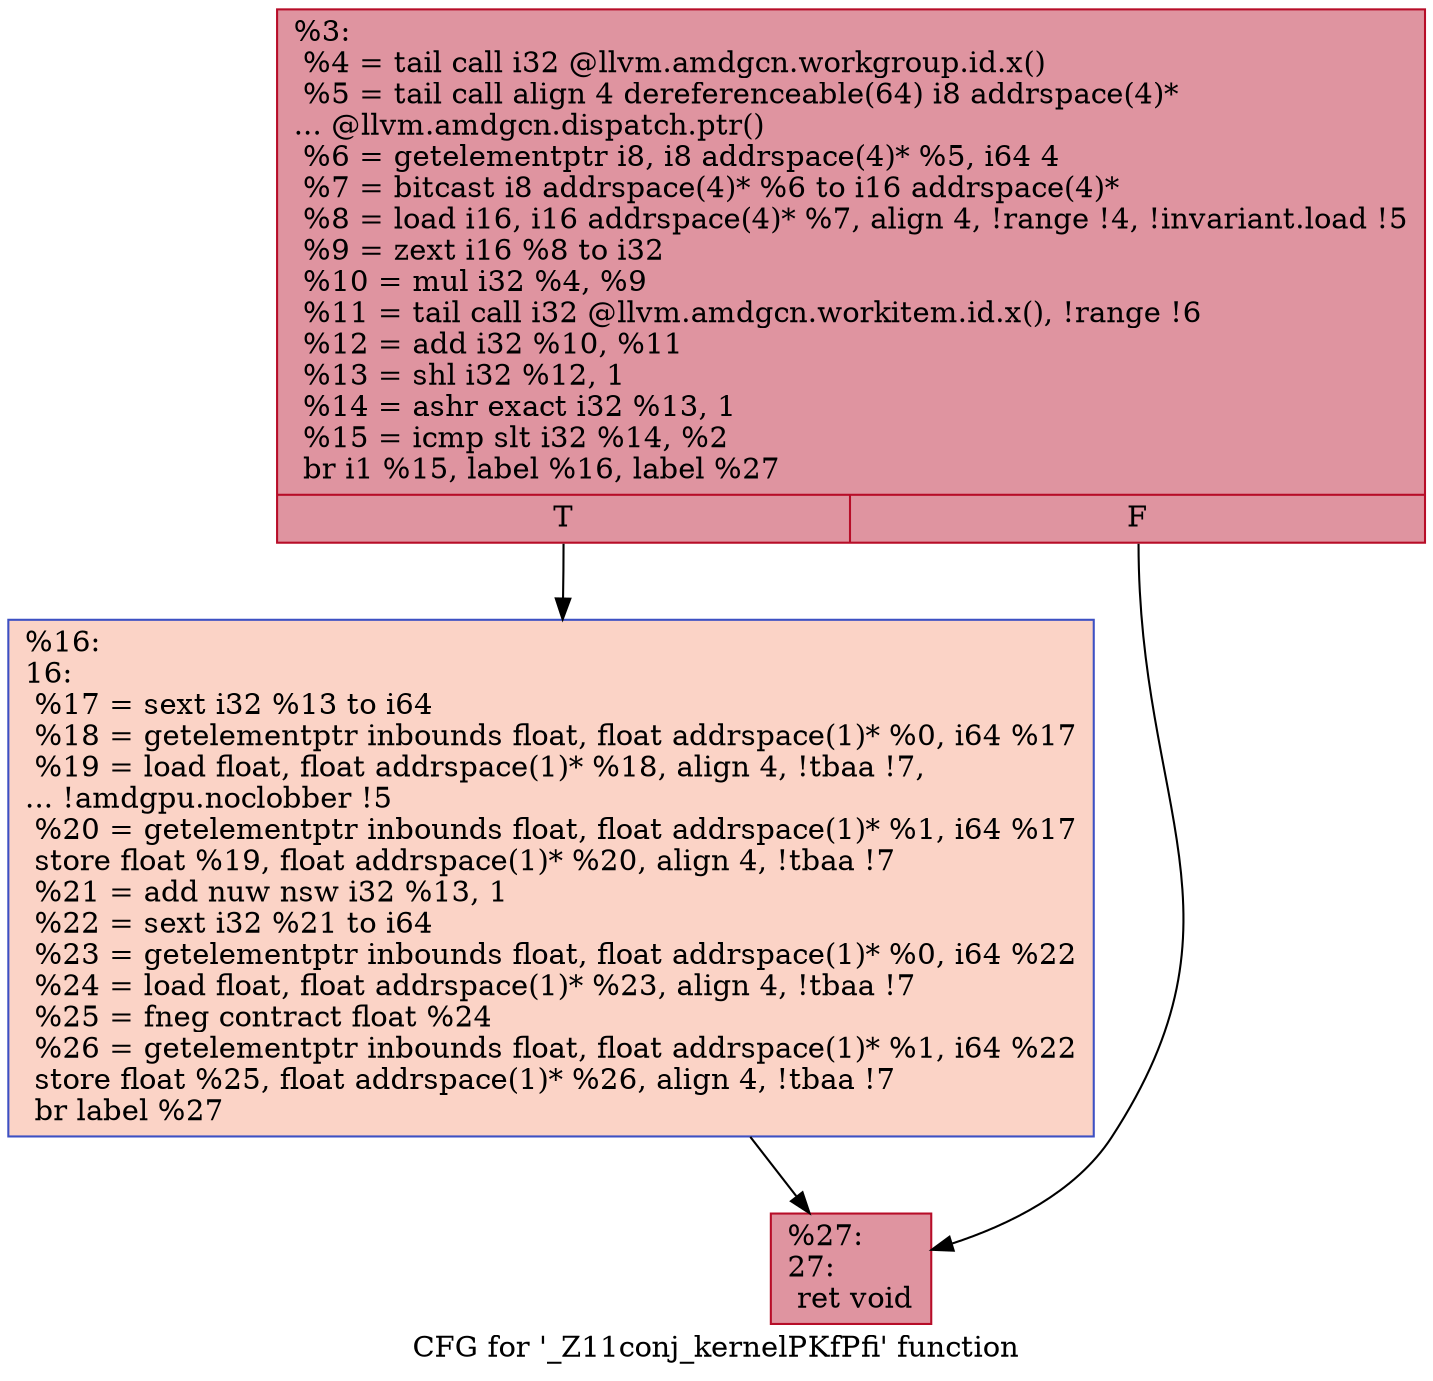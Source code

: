 digraph "CFG for '_Z11conj_kernelPKfPfi' function" {
	label="CFG for '_Z11conj_kernelPKfPfi' function";

	Node0x4be6180 [shape=record,color="#b70d28ff", style=filled, fillcolor="#b70d2870",label="{%3:\l  %4 = tail call i32 @llvm.amdgcn.workgroup.id.x()\l  %5 = tail call align 4 dereferenceable(64) i8 addrspace(4)*\l... @llvm.amdgcn.dispatch.ptr()\l  %6 = getelementptr i8, i8 addrspace(4)* %5, i64 4\l  %7 = bitcast i8 addrspace(4)* %6 to i16 addrspace(4)*\l  %8 = load i16, i16 addrspace(4)* %7, align 4, !range !4, !invariant.load !5\l  %9 = zext i16 %8 to i32\l  %10 = mul i32 %4, %9\l  %11 = tail call i32 @llvm.amdgcn.workitem.id.x(), !range !6\l  %12 = add i32 %10, %11\l  %13 = shl i32 %12, 1\l  %14 = ashr exact i32 %13, 1\l  %15 = icmp slt i32 %14, %2\l  br i1 %15, label %16, label %27\l|{<s0>T|<s1>F}}"];
	Node0x4be6180:s0 -> Node0x4be81a0;
	Node0x4be6180:s1 -> Node0x4be8230;
	Node0x4be81a0 [shape=record,color="#3d50c3ff", style=filled, fillcolor="#f59c7d70",label="{%16:\l16:                                               \l  %17 = sext i32 %13 to i64\l  %18 = getelementptr inbounds float, float addrspace(1)* %0, i64 %17\l  %19 = load float, float addrspace(1)* %18, align 4, !tbaa !7,\l... !amdgpu.noclobber !5\l  %20 = getelementptr inbounds float, float addrspace(1)* %1, i64 %17\l  store float %19, float addrspace(1)* %20, align 4, !tbaa !7\l  %21 = add nuw nsw i32 %13, 1\l  %22 = sext i32 %21 to i64\l  %23 = getelementptr inbounds float, float addrspace(1)* %0, i64 %22\l  %24 = load float, float addrspace(1)* %23, align 4, !tbaa !7\l  %25 = fneg contract float %24\l  %26 = getelementptr inbounds float, float addrspace(1)* %1, i64 %22\l  store float %25, float addrspace(1)* %26, align 4, !tbaa !7\l  br label %27\l}"];
	Node0x4be81a0 -> Node0x4be8230;
	Node0x4be8230 [shape=record,color="#b70d28ff", style=filled, fillcolor="#b70d2870",label="{%27:\l27:                                               \l  ret void\l}"];
}
